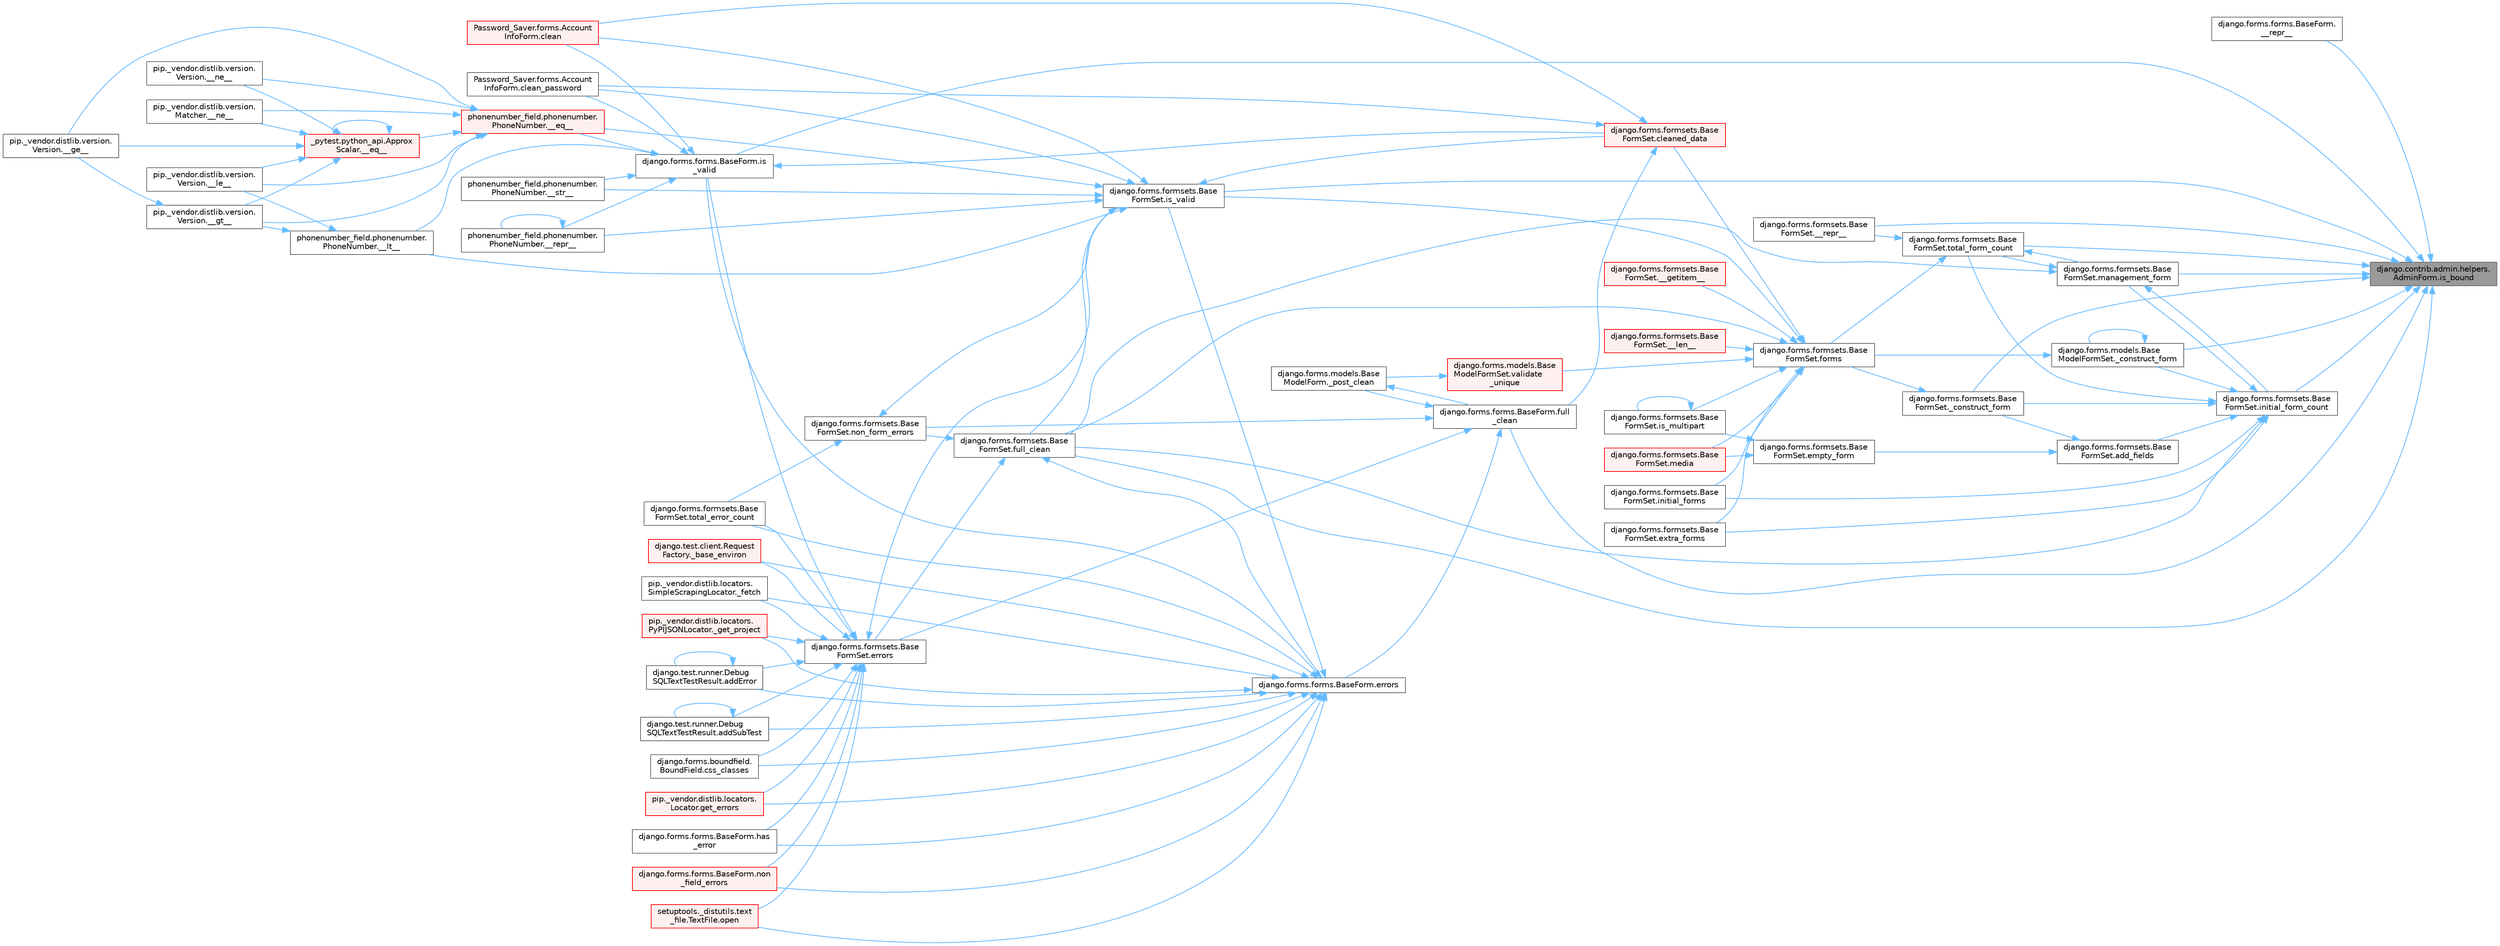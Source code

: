 digraph "django.contrib.admin.helpers.AdminForm.is_bound"
{
 // LATEX_PDF_SIZE
  bgcolor="transparent";
  edge [fontname=Helvetica,fontsize=10,labelfontname=Helvetica,labelfontsize=10];
  node [fontname=Helvetica,fontsize=10,shape=box,height=0.2,width=0.4];
  rankdir="RL";
  Node1 [id="Node000001",label="django.contrib.admin.helpers.\lAdminForm.is_bound",height=0.2,width=0.4,color="gray40", fillcolor="grey60", style="filled", fontcolor="black",tooltip=" "];
  Node1 -> Node2 [id="edge1_Node000001_Node000002",dir="back",color="steelblue1",style="solid",tooltip=" "];
  Node2 [id="Node000002",label="django.forms.forms.BaseForm.\l__repr__",height=0.2,width=0.4,color="grey40", fillcolor="white", style="filled",URL="$classdjango_1_1forms_1_1forms_1_1_base_form.html#a1b6f27b24acfb1ff29323228a1d3ae7a",tooltip=" "];
  Node1 -> Node3 [id="edge2_Node000001_Node000003",dir="back",color="steelblue1",style="solid",tooltip=" "];
  Node3 [id="Node000003",label="django.forms.formsets.Base\lFormSet.__repr__",height=0.2,width=0.4,color="grey40", fillcolor="white", style="filled",URL="$classdjango_1_1forms_1_1formsets_1_1_base_form_set.html#af3b226e1450916544fc07dea5618ae20",tooltip=" "];
  Node1 -> Node4 [id="edge3_Node000001_Node000004",dir="back",color="steelblue1",style="solid",tooltip=" "];
  Node4 [id="Node000004",label="django.forms.formsets.Base\lFormSet._construct_form",height=0.2,width=0.4,color="grey40", fillcolor="white", style="filled",URL="$classdjango_1_1forms_1_1formsets_1_1_base_form_set.html#a4a92b0779a5f5964325e73f9c8521fe8",tooltip=" "];
  Node4 -> Node5 [id="edge4_Node000004_Node000005",dir="back",color="steelblue1",style="solid",tooltip=" "];
  Node5 [id="Node000005",label="django.forms.formsets.Base\lFormSet.forms",height=0.2,width=0.4,color="grey40", fillcolor="white", style="filled",URL="$classdjango_1_1forms_1_1formsets_1_1_base_form_set.html#a398234150267aa3c6dceaa20a7a507f1",tooltip=" "];
  Node5 -> Node6 [id="edge5_Node000005_Node000006",dir="back",color="steelblue1",style="solid",tooltip=" "];
  Node6 [id="Node000006",label="django.forms.formsets.Base\lFormSet.__getitem__",height=0.2,width=0.4,color="red", fillcolor="#FFF0F0", style="filled",URL="$classdjango_1_1forms_1_1formsets_1_1_base_form_set.html#a3ed6460d03a41c30d519e9170d0a17cc",tooltip=" "];
  Node5 -> Node3177 [id="edge6_Node000005_Node003177",dir="back",color="steelblue1",style="solid",tooltip=" "];
  Node3177 [id="Node003177",label="django.forms.formsets.Base\lFormSet.__len__",height=0.2,width=0.4,color="red", fillcolor="#FFF0F0", style="filled",URL="$classdjango_1_1forms_1_1formsets_1_1_base_form_set.html#aa8c1dfbddcb29c04ad7bf814137b3c36",tooltip=" "];
  Node5 -> Node1765 [id="edge7_Node000005_Node001765",dir="back",color="steelblue1",style="solid",tooltip=" "];
  Node1765 [id="Node001765",label="django.forms.formsets.Base\lFormSet.cleaned_data",height=0.2,width=0.4,color="red", fillcolor="#FFF0F0", style="filled",URL="$classdjango_1_1forms_1_1formsets_1_1_base_form_set.html#ae51d85dd3faa160668adba372c4e87f7",tooltip=" "];
  Node1765 -> Node1763 [id="edge8_Node001765_Node001763",dir="back",color="steelblue1",style="solid",tooltip=" "];
  Node1763 [id="Node001763",label="Password_Saver.forms.Account\lInfoForm.clean",height=0.2,width=0.4,color="red", fillcolor="#FFF0F0", style="filled",URL="$class_password___saver_1_1forms_1_1_account_info_form.html#a89126d6030ebafc64c8aeeb352113c54",tooltip=" "];
  Node1765 -> Node1764 [id="edge9_Node001765_Node001764",dir="back",color="steelblue1",style="solid",tooltip=" "];
  Node1764 [id="Node001764",label="Password_Saver.forms.Account\lInfoForm.clean_password",height=0.2,width=0.4,color="grey40", fillcolor="white", style="filled",URL="$class_password___saver_1_1forms_1_1_account_info_form.html#a6397d8e90a910bed34ed0ebcf5f74a4e",tooltip=" "];
  Node1765 -> Node630 [id="edge10_Node001765_Node000630",dir="back",color="steelblue1",style="solid",tooltip=" "];
  Node630 [id="Node000630",label="django.forms.forms.BaseForm.full\l_clean",height=0.2,width=0.4,color="grey40", fillcolor="white", style="filled",URL="$classdjango_1_1forms_1_1forms_1_1_base_form.html#a396d2448f658dc84a0f0b473ffaae918",tooltip=" "];
  Node630 -> Node631 [id="edge11_Node000630_Node000631",dir="back",color="steelblue1",style="solid",tooltip=" "];
  Node631 [id="Node000631",label="django.forms.models.Base\lModelForm._post_clean",height=0.2,width=0.4,color="grey40", fillcolor="white", style="filled",URL="$classdjango_1_1forms_1_1models_1_1_base_model_form.html#a83e1c0ea3ba97f3a496d07955d1bf124",tooltip=" "];
  Node631 -> Node630 [id="edge12_Node000631_Node000630",dir="back",color="steelblue1",style="solid",tooltip=" "];
  Node630 -> Node632 [id="edge13_Node000630_Node000632",dir="back",color="steelblue1",style="solid",tooltip=" "];
  Node632 [id="Node000632",label="django.forms.forms.BaseForm.errors",height=0.2,width=0.4,color="grey40", fillcolor="white", style="filled",URL="$classdjango_1_1forms_1_1forms_1_1_base_form.html#aca47cb75eb6c321d1c429b33eca94d49",tooltip=" "];
  Node632 -> Node633 [id="edge14_Node000632_Node000633",dir="back",color="steelblue1",style="solid",tooltip=" "];
  Node633 [id="Node000633",label="django.test.client.Request\lFactory._base_environ",height=0.2,width=0.4,color="red", fillcolor="#FFF0F0", style="filled",URL="$classdjango_1_1test_1_1client_1_1_request_factory.html#ab650654b992f4e9fc9e30bd0442973c1",tooltip=" "];
  Node632 -> Node673 [id="edge15_Node000632_Node000673",dir="back",color="steelblue1",style="solid",tooltip=" "];
  Node673 [id="Node000673",label="pip._vendor.distlib.locators.\lSimpleScrapingLocator._fetch",height=0.2,width=0.4,color="grey40", fillcolor="white", style="filled",URL="$classpip_1_1__vendor_1_1distlib_1_1locators_1_1_simple_scraping_locator.html#a72156eb8243de03d8881db3caaa60b8c",tooltip=" "];
  Node632 -> Node674 [id="edge16_Node000632_Node000674",dir="back",color="steelblue1",style="solid",tooltip=" "];
  Node674 [id="Node000674",label="pip._vendor.distlib.locators.\lPyPIJSONLocator._get_project",height=0.2,width=0.4,color="red", fillcolor="#FFF0F0", style="filled",URL="$classpip_1_1__vendor_1_1distlib_1_1locators_1_1_py_p_i_j_s_o_n_locator.html#ab5b95d18130e47c0bedca04d7b010bf6",tooltip=" "];
  Node632 -> Node1752 [id="edge17_Node000632_Node001752",dir="back",color="steelblue1",style="solid",tooltip=" "];
  Node1752 [id="Node001752",label="django.test.runner.Debug\lSQLTextTestResult.addError",height=0.2,width=0.4,color="grey40", fillcolor="white", style="filled",URL="$classdjango_1_1test_1_1runner_1_1_debug_s_q_l_text_test_result.html#a398c116f3b7d25563a21e81178271a8a",tooltip=" "];
  Node1752 -> Node1752 [id="edge18_Node001752_Node001752",dir="back",color="steelblue1",style="solid",tooltip=" "];
  Node632 -> Node1753 [id="edge19_Node000632_Node001753",dir="back",color="steelblue1",style="solid",tooltip=" "];
  Node1753 [id="Node001753",label="django.test.runner.Debug\lSQLTextTestResult.addSubTest",height=0.2,width=0.4,color="grey40", fillcolor="white", style="filled",URL="$classdjango_1_1test_1_1runner_1_1_debug_s_q_l_text_test_result.html#a65bae0538566d8bc532c972340744b1e",tooltip=" "];
  Node1753 -> Node1753 [id="edge20_Node001753_Node001753",dir="back",color="steelblue1",style="solid",tooltip=" "];
  Node632 -> Node1754 [id="edge21_Node000632_Node001754",dir="back",color="steelblue1",style="solid",tooltip=" "];
  Node1754 [id="Node001754",label="django.forms.boundfield.\lBoundField.css_classes",height=0.2,width=0.4,color="grey40", fillcolor="white", style="filled",URL="$classdjango_1_1forms_1_1boundfield_1_1_bound_field.html#a19d289ef3598c412a0fee978458875bc",tooltip=" "];
  Node632 -> Node1755 [id="edge22_Node000632_Node001755",dir="back",color="steelblue1",style="solid",tooltip=" "];
  Node1755 [id="Node001755",label="pip._vendor.distlib.locators.\lLocator.get_errors",height=0.2,width=0.4,color="red", fillcolor="#FFF0F0", style="filled",URL="$classpip_1_1__vendor_1_1distlib_1_1locators_1_1_locator.html#abc5864a47e4cb8c481f44eb1a72f565c",tooltip=" "];
  Node632 -> Node1757 [id="edge23_Node000632_Node001757",dir="back",color="steelblue1",style="solid",tooltip=" "];
  Node1757 [id="Node001757",label="django.forms.forms.BaseForm.has\l_error",height=0.2,width=0.4,color="grey40", fillcolor="white", style="filled",URL="$classdjango_1_1forms_1_1forms_1_1_base_form.html#af67d8e47182c8c92ad4cac6441bfeb80",tooltip=" "];
  Node632 -> Node1758 [id="edge24_Node000632_Node001758",dir="back",color="steelblue1",style="solid",tooltip=" "];
  Node1758 [id="Node001758",label="django.forms.forms.BaseForm.is\l_valid",height=0.2,width=0.4,color="grey40", fillcolor="white", style="filled",URL="$classdjango_1_1forms_1_1forms_1_1_base_form.html#a8be15c9eaccca682a18c7d3f13802cc4",tooltip=" "];
  Node1758 -> Node1759 [id="edge25_Node001758_Node001759",dir="back",color="steelblue1",style="solid",tooltip=" "];
  Node1759 [id="Node001759",label="phonenumber_field.phonenumber.\lPhoneNumber.__eq__",height=0.2,width=0.4,color="red", fillcolor="#FFF0F0", style="filled",URL="$classphonenumber__field_1_1phonenumber_1_1_phone_number.html#a999c32cd1bfa2dd5c7df70781b09c68b",tooltip=" "];
  Node1759 -> Node70 [id="edge26_Node001759_Node000070",dir="back",color="steelblue1",style="solid",tooltip=" "];
  Node70 [id="Node000070",label="_pytest.python_api.Approx\lScalar.__eq__",height=0.2,width=0.4,color="red", fillcolor="#FFF0F0", style="filled",URL="$class__pytest_1_1python__api_1_1_approx_scalar.html#af4601ee4ca7409927f88c83ebfc3d923",tooltip=" "];
  Node70 -> Node70 [id="edge27_Node000070_Node000070",dir="back",color="steelblue1",style="solid",tooltip=" "];
  Node70 -> Node71 [id="edge28_Node000070_Node000071",dir="back",color="steelblue1",style="solid",tooltip=" "];
  Node71 [id="Node000071",label="pip._vendor.distlib.version.\lVersion.__ge__",height=0.2,width=0.4,color="grey40", fillcolor="white", style="filled",URL="$classpip_1_1__vendor_1_1distlib_1_1version_1_1_version.html#aa6b7b889cebc687ddb5ed9040d01b1ec",tooltip=" "];
  Node70 -> Node72 [id="edge29_Node000070_Node000072",dir="back",color="steelblue1",style="solid",tooltip=" "];
  Node72 [id="Node000072",label="pip._vendor.distlib.version.\lVersion.__gt__",height=0.2,width=0.4,color="grey40", fillcolor="white", style="filled",URL="$classpip_1_1__vendor_1_1distlib_1_1version_1_1_version.html#a51cf0c8da1bb6829173ff6861b10cb5f",tooltip=" "];
  Node72 -> Node71 [id="edge30_Node000072_Node000071",dir="back",color="steelblue1",style="solid",tooltip=" "];
  Node70 -> Node73 [id="edge31_Node000070_Node000073",dir="back",color="steelblue1",style="solid",tooltip=" "];
  Node73 [id="Node000073",label="pip._vendor.distlib.version.\lVersion.__le__",height=0.2,width=0.4,color="grey40", fillcolor="white", style="filled",URL="$classpip_1_1__vendor_1_1distlib_1_1version_1_1_version.html#ae5e2c5d9b76377e286fcf92a382cbb8b",tooltip=" "];
  Node70 -> Node74 [id="edge32_Node000070_Node000074",dir="back",color="steelblue1",style="solid",tooltip=" "];
  Node74 [id="Node000074",label="pip._vendor.distlib.version.\lMatcher.__ne__",height=0.2,width=0.4,color="grey40", fillcolor="white", style="filled",URL="$classpip_1_1__vendor_1_1distlib_1_1version_1_1_matcher.html#a24f8f8a4686bff3018fee5d22f4e02f1",tooltip=" "];
  Node70 -> Node75 [id="edge33_Node000070_Node000075",dir="back",color="steelblue1",style="solid",tooltip=" "];
  Node75 [id="Node000075",label="pip._vendor.distlib.version.\lVersion.__ne__",height=0.2,width=0.4,color="grey40", fillcolor="white", style="filled",URL="$classpip_1_1__vendor_1_1distlib_1_1version_1_1_version.html#aea3cdf6db007318ab1a2e8d144e2a4a1",tooltip=" "];
  Node1759 -> Node71 [id="edge34_Node001759_Node000071",dir="back",color="steelblue1",style="solid",tooltip=" "];
  Node1759 -> Node72 [id="edge35_Node001759_Node000072",dir="back",color="steelblue1",style="solid",tooltip=" "];
  Node1759 -> Node73 [id="edge36_Node001759_Node000073",dir="back",color="steelblue1",style="solid",tooltip=" "];
  Node1759 -> Node74 [id="edge37_Node001759_Node000074",dir="back",color="steelblue1",style="solid",tooltip=" "];
  Node1759 -> Node75 [id="edge38_Node001759_Node000075",dir="back",color="steelblue1",style="solid",tooltip=" "];
  Node1758 -> Node1760 [id="edge39_Node001758_Node001760",dir="back",color="steelblue1",style="solid",tooltip=" "];
  Node1760 [id="Node001760",label="phonenumber_field.phonenumber.\lPhoneNumber.__lt__",height=0.2,width=0.4,color="grey40", fillcolor="white", style="filled",URL="$classphonenumber__field_1_1phonenumber_1_1_phone_number.html#ab94d02fbeda1355644c6c1b3d6f3d9ba",tooltip=" "];
  Node1760 -> Node72 [id="edge40_Node001760_Node000072",dir="back",color="steelblue1",style="solid",tooltip=" "];
  Node1760 -> Node73 [id="edge41_Node001760_Node000073",dir="back",color="steelblue1",style="solid",tooltip=" "];
  Node1758 -> Node1761 [id="edge42_Node001758_Node001761",dir="back",color="steelblue1",style="solid",tooltip=" "];
  Node1761 [id="Node001761",label="phonenumber_field.phonenumber.\lPhoneNumber.__repr__",height=0.2,width=0.4,color="grey40", fillcolor="white", style="filled",URL="$classphonenumber__field_1_1phonenumber_1_1_phone_number.html#a5420c965a5ecfad87cb6bce245cd91a5",tooltip=" "];
  Node1761 -> Node1761 [id="edge43_Node001761_Node001761",dir="back",color="steelblue1",style="solid",tooltip=" "];
  Node1758 -> Node1762 [id="edge44_Node001758_Node001762",dir="back",color="steelblue1",style="solid",tooltip=" "];
  Node1762 [id="Node001762",label="phonenumber_field.phonenumber.\lPhoneNumber.__str__",height=0.2,width=0.4,color="grey40", fillcolor="white", style="filled",URL="$classphonenumber__field_1_1phonenumber_1_1_phone_number.html#a773f55fba29310ea2218e4bbca83ba6d",tooltip=" "];
  Node1758 -> Node1763 [id="edge45_Node001758_Node001763",dir="back",color="steelblue1",style="solid",tooltip=" "];
  Node1758 -> Node1764 [id="edge46_Node001758_Node001764",dir="back",color="steelblue1",style="solid",tooltip=" "];
  Node1758 -> Node1765 [id="edge47_Node001758_Node001765",dir="back",color="steelblue1",style="solid",tooltip=" "];
  Node632 -> Node1784 [id="edge48_Node000632_Node001784",dir="back",color="steelblue1",style="solid",tooltip=" "];
  Node1784 [id="Node001784",label="django.forms.formsets.Base\lFormSet.is_valid",height=0.2,width=0.4,color="grey40", fillcolor="white", style="filled",URL="$classdjango_1_1forms_1_1formsets_1_1_base_form_set.html#a713477cfb7c01e723400df62b49c250c",tooltip=" "];
  Node1784 -> Node1759 [id="edge49_Node001784_Node001759",dir="back",color="steelblue1",style="solid",tooltip=" "];
  Node1784 -> Node1760 [id="edge50_Node001784_Node001760",dir="back",color="steelblue1",style="solid",tooltip=" "];
  Node1784 -> Node1761 [id="edge51_Node001784_Node001761",dir="back",color="steelblue1",style="solid",tooltip=" "];
  Node1784 -> Node1762 [id="edge52_Node001784_Node001762",dir="back",color="steelblue1",style="solid",tooltip=" "];
  Node1784 -> Node1763 [id="edge53_Node001784_Node001763",dir="back",color="steelblue1",style="solid",tooltip=" "];
  Node1784 -> Node1764 [id="edge54_Node001784_Node001764",dir="back",color="steelblue1",style="solid",tooltip=" "];
  Node1784 -> Node1765 [id="edge55_Node001784_Node001765",dir="back",color="steelblue1",style="solid",tooltip=" "];
  Node1784 -> Node1785 [id="edge56_Node001784_Node001785",dir="back",color="steelblue1",style="solid",tooltip=" "];
  Node1785 [id="Node001785",label="django.forms.formsets.Base\lFormSet.full_clean",height=0.2,width=0.4,color="grey40", fillcolor="white", style="filled",URL="$classdjango_1_1forms_1_1formsets_1_1_base_form_set.html#aa475bdb58853c14bfcd93bd7b494e3b1",tooltip=" "];
  Node1785 -> Node632 [id="edge57_Node001785_Node000632",dir="back",color="steelblue1",style="solid",tooltip=" "];
  Node1785 -> Node672 [id="edge58_Node001785_Node000672",dir="back",color="steelblue1",style="solid",tooltip=" "];
  Node672 [id="Node000672",label="django.forms.formsets.Base\lFormSet.errors",height=0.2,width=0.4,color="grey40", fillcolor="white", style="filled",URL="$classdjango_1_1forms_1_1formsets_1_1_base_form_set.html#a9e249e2240c3ae2775249e3d3da42020",tooltip=" "];
  Node672 -> Node633 [id="edge59_Node000672_Node000633",dir="back",color="steelblue1",style="solid",tooltip=" "];
  Node672 -> Node673 [id="edge60_Node000672_Node000673",dir="back",color="steelblue1",style="solid",tooltip=" "];
  Node672 -> Node674 [id="edge61_Node000672_Node000674",dir="back",color="steelblue1",style="solid",tooltip=" "];
  Node672 -> Node1752 [id="edge62_Node000672_Node001752",dir="back",color="steelblue1",style="solid",tooltip=" "];
  Node672 -> Node1753 [id="edge63_Node000672_Node001753",dir="back",color="steelblue1",style="solid",tooltip=" "];
  Node672 -> Node1754 [id="edge64_Node000672_Node001754",dir="back",color="steelblue1",style="solid",tooltip=" "];
  Node672 -> Node1755 [id="edge65_Node000672_Node001755",dir="back",color="steelblue1",style="solid",tooltip=" "];
  Node672 -> Node1757 [id="edge66_Node000672_Node001757",dir="back",color="steelblue1",style="solid",tooltip=" "];
  Node672 -> Node1758 [id="edge67_Node000672_Node001758",dir="back",color="steelblue1",style="solid",tooltip=" "];
  Node672 -> Node1784 [id="edge68_Node000672_Node001784",dir="back",color="steelblue1",style="solid",tooltip=" "];
  Node672 -> Node1788 [id="edge69_Node000672_Node001788",dir="back",color="steelblue1",style="solid",tooltip=" "];
  Node1788 [id="Node001788",label="django.forms.forms.BaseForm.non\l_field_errors",height=0.2,width=0.4,color="red", fillcolor="#FFF0F0", style="filled",URL="$classdjango_1_1forms_1_1forms_1_1_base_form.html#a713be7c8d25008cf58c90916cb682447",tooltip=" "];
  Node672 -> Node1792 [id="edge70_Node000672_Node001792",dir="back",color="steelblue1",style="solid",tooltip=" "];
  Node1792 [id="Node001792",label="setuptools._distutils.text\l_file.TextFile.open",height=0.2,width=0.4,color="red", fillcolor="#FFF0F0", style="filled",URL="$classsetuptools_1_1__distutils_1_1text__file_1_1_text_file.html#ab568abcef363b1b422cddfead42e68b2",tooltip=" "];
  Node672 -> Node1787 [id="edge71_Node000672_Node001787",dir="back",color="steelblue1",style="solid",tooltip=" "];
  Node1787 [id="Node001787",label="django.forms.formsets.Base\lFormSet.total_error_count",height=0.2,width=0.4,color="grey40", fillcolor="white", style="filled",URL="$classdjango_1_1forms_1_1formsets_1_1_base_form_set.html#a3e9cbe55cc991b30b14546a857abb212",tooltip=" "];
  Node1785 -> Node1786 [id="edge72_Node001785_Node001786",dir="back",color="steelblue1",style="solid",tooltip=" "];
  Node1786 [id="Node001786",label="django.forms.formsets.Base\lFormSet.non_form_errors",height=0.2,width=0.4,color="grey40", fillcolor="white", style="filled",URL="$classdjango_1_1forms_1_1formsets_1_1_base_form_set.html#a8b499fb5fdd72c59134bf40aeac2de3c",tooltip=" "];
  Node1786 -> Node1784 [id="edge73_Node001786_Node001784",dir="back",color="steelblue1",style="solid",tooltip=" "];
  Node1786 -> Node1787 [id="edge74_Node001786_Node001787",dir="back",color="steelblue1",style="solid",tooltip=" "];
  Node632 -> Node1788 [id="edge75_Node000632_Node001788",dir="back",color="steelblue1",style="solid",tooltip=" "];
  Node632 -> Node1792 [id="edge76_Node000632_Node001792",dir="back",color="steelblue1",style="solid",tooltip=" "];
  Node632 -> Node1787 [id="edge77_Node000632_Node001787",dir="back",color="steelblue1",style="solid",tooltip=" "];
  Node630 -> Node672 [id="edge78_Node000630_Node000672",dir="back",color="steelblue1",style="solid",tooltip=" "];
  Node630 -> Node1786 [id="edge79_Node000630_Node001786",dir="back",color="steelblue1",style="solid",tooltip=" "];
  Node5 -> Node1918 [id="edge80_Node000005_Node001918",dir="back",color="steelblue1",style="solid",tooltip=" "];
  Node1918 [id="Node001918",label="django.forms.formsets.Base\lFormSet.extra_forms",height=0.2,width=0.4,color="grey40", fillcolor="white", style="filled",URL="$classdjango_1_1forms_1_1formsets_1_1_base_form_set.html#a80e8dd7968259b3ccdfd86ac190c342a",tooltip=" "];
  Node5 -> Node1785 [id="edge81_Node000005_Node001785",dir="back",color="steelblue1",style="solid",tooltip=" "];
  Node5 -> Node1919 [id="edge82_Node000005_Node001919",dir="back",color="steelblue1",style="solid",tooltip=" "];
  Node1919 [id="Node001919",label="django.forms.formsets.Base\lFormSet.initial_forms",height=0.2,width=0.4,color="grey40", fillcolor="white", style="filled",URL="$classdjango_1_1forms_1_1formsets_1_1_base_form_set.html#a36a0e4b12f42f368c74d3a704cc58d03",tooltip=" "];
  Node5 -> Node1891 [id="edge83_Node000005_Node001891",dir="back",color="steelblue1",style="solid",tooltip=" "];
  Node1891 [id="Node001891",label="django.forms.formsets.Base\lFormSet.is_multipart",height=0.2,width=0.4,color="grey40", fillcolor="white", style="filled",URL="$classdjango_1_1forms_1_1formsets_1_1_base_form_set.html#a70cb5455998cfb8556810d3215d617c8",tooltip=" "];
  Node1891 -> Node1891 [id="edge84_Node001891_Node001891",dir="back",color="steelblue1",style="solid",tooltip=" "];
  Node5 -> Node1784 [id="edge85_Node000005_Node001784",dir="back",color="steelblue1",style="solid",tooltip=" "];
  Node5 -> Node1892 [id="edge86_Node000005_Node001892",dir="back",color="steelblue1",style="solid",tooltip=" "];
  Node1892 [id="Node001892",label="django.forms.formsets.Base\lFormSet.media",height=0.2,width=0.4,color="red", fillcolor="#FFF0F0", style="filled",URL="$classdjango_1_1forms_1_1formsets_1_1_base_form_set.html#a6f8913e4888f6eb8afa928cf91e9c8f9",tooltip=" "];
  Node5 -> Node3178 [id="edge87_Node000005_Node003178",dir="back",color="steelblue1",style="solid",tooltip=" "];
  Node3178 [id="Node003178",label="django.forms.models.Base\lModelFormSet.validate\l_unique",height=0.2,width=0.4,color="red", fillcolor="#FFF0F0", style="filled",URL="$classdjango_1_1forms_1_1models_1_1_base_model_form_set.html#a0d01f97a86fd02a126b2fd51d02fd07d",tooltip=" "];
  Node3178 -> Node631 [id="edge88_Node003178_Node000631",dir="back",color="steelblue1",style="solid",tooltip=" "];
  Node1 -> Node104 [id="edge89_Node000001_Node000104",dir="back",color="steelblue1",style="solid",tooltip=" "];
  Node104 [id="Node000104",label="django.forms.models.Base\lModelFormSet._construct_form",height=0.2,width=0.4,color="grey40", fillcolor="white", style="filled",URL="$classdjango_1_1forms_1_1models_1_1_base_model_form_set.html#a2318f52c4f2963f7674c8e15e2f3c324",tooltip=" "];
  Node104 -> Node104 [id="edge90_Node000104_Node000104",dir="back",color="steelblue1",style="solid",tooltip=" "];
  Node104 -> Node5 [id="edge91_Node000104_Node000005",dir="back",color="steelblue1",style="solid",tooltip=" "];
  Node1 -> Node630 [id="edge92_Node000001_Node000630",dir="back",color="steelblue1",style="solid",tooltip=" "];
  Node1 -> Node1785 [id="edge93_Node000001_Node001785",dir="back",color="steelblue1",style="solid",tooltip=" "];
  Node1 -> Node1916 [id="edge94_Node000001_Node001916",dir="back",color="steelblue1",style="solid",tooltip=" "];
  Node1916 [id="Node001916",label="django.forms.formsets.Base\lFormSet.initial_form_count",height=0.2,width=0.4,color="grey40", fillcolor="white", style="filled",URL="$classdjango_1_1forms_1_1formsets_1_1_base_form_set.html#ac69af218aef466f57271c03f8406077e",tooltip=" "];
  Node1916 -> Node4 [id="edge95_Node001916_Node000004",dir="back",color="steelblue1",style="solid",tooltip=" "];
  Node1916 -> Node104 [id="edge96_Node001916_Node000104",dir="back",color="steelblue1",style="solid",tooltip=" "];
  Node1916 -> Node1917 [id="edge97_Node001916_Node001917",dir="back",color="steelblue1",style="solid",tooltip=" "];
  Node1917 [id="Node001917",label="django.forms.formsets.Base\lFormSet.add_fields",height=0.2,width=0.4,color="grey40", fillcolor="white", style="filled",URL="$classdjango_1_1forms_1_1formsets_1_1_base_form_set.html#a9db7c4b565cef620c0195e8f424c3861",tooltip=" "];
  Node1917 -> Node4 [id="edge98_Node001917_Node000004",dir="back",color="steelblue1",style="solid",tooltip=" "];
  Node1917 -> Node1890 [id="edge99_Node001917_Node001890",dir="back",color="steelblue1",style="solid",tooltip=" "];
  Node1890 [id="Node001890",label="django.forms.formsets.Base\lFormSet.empty_form",height=0.2,width=0.4,color="grey40", fillcolor="white", style="filled",URL="$classdjango_1_1forms_1_1formsets_1_1_base_form_set.html#a69a56ef37f740ee182c119cf62cf42a1",tooltip=" "];
  Node1890 -> Node1891 [id="edge100_Node001890_Node001891",dir="back",color="steelblue1",style="solid",tooltip=" "];
  Node1890 -> Node1892 [id="edge101_Node001890_Node001892",dir="back",color="steelblue1",style="solid",tooltip=" "];
  Node1916 -> Node1918 [id="edge102_Node001916_Node001918",dir="back",color="steelblue1",style="solid",tooltip=" "];
  Node1916 -> Node1785 [id="edge103_Node001916_Node001785",dir="back",color="steelblue1",style="solid",tooltip=" "];
  Node1916 -> Node1919 [id="edge104_Node001916_Node001919",dir="back",color="steelblue1",style="solid",tooltip=" "];
  Node1916 -> Node1920 [id="edge105_Node001916_Node001920",dir="back",color="steelblue1",style="solid",tooltip=" "];
  Node1920 [id="Node001920",label="django.forms.formsets.Base\lFormSet.management_form",height=0.2,width=0.4,color="grey40", fillcolor="white", style="filled",URL="$classdjango_1_1forms_1_1formsets_1_1_base_form_set.html#a4fca1fb0745bdade6e7a259744b90d94",tooltip=" "];
  Node1920 -> Node1785 [id="edge106_Node001920_Node001785",dir="back",color="steelblue1",style="solid",tooltip=" "];
  Node1920 -> Node1916 [id="edge107_Node001920_Node001916",dir="back",color="steelblue1",style="solid",tooltip=" "];
  Node1920 -> Node1921 [id="edge108_Node001920_Node001921",dir="back",color="steelblue1",style="solid",tooltip=" "];
  Node1921 [id="Node001921",label="django.forms.formsets.Base\lFormSet.total_form_count",height=0.2,width=0.4,color="grey40", fillcolor="white", style="filled",URL="$classdjango_1_1forms_1_1formsets_1_1_base_form_set.html#a6f385fb1509469e7b3071b42ad2dc945",tooltip=" "];
  Node1921 -> Node3 [id="edge109_Node001921_Node000003",dir="back",color="steelblue1",style="solid",tooltip=" "];
  Node1921 -> Node5 [id="edge110_Node001921_Node000005",dir="back",color="steelblue1",style="solid",tooltip=" "];
  Node1921 -> Node1920 [id="edge111_Node001921_Node001920",dir="back",color="steelblue1",style="solid",tooltip=" "];
  Node1916 -> Node1921 [id="edge112_Node001916_Node001921",dir="back",color="steelblue1",style="solid",tooltip=" "];
  Node1 -> Node1758 [id="edge113_Node000001_Node001758",dir="back",color="steelblue1",style="solid",tooltip=" "];
  Node1 -> Node1784 [id="edge114_Node000001_Node001784",dir="back",color="steelblue1",style="solid",tooltip=" "];
  Node1 -> Node1920 [id="edge115_Node000001_Node001920",dir="back",color="steelblue1",style="solid",tooltip=" "];
  Node1 -> Node1921 [id="edge116_Node000001_Node001921",dir="back",color="steelblue1",style="solid",tooltip=" "];
}
